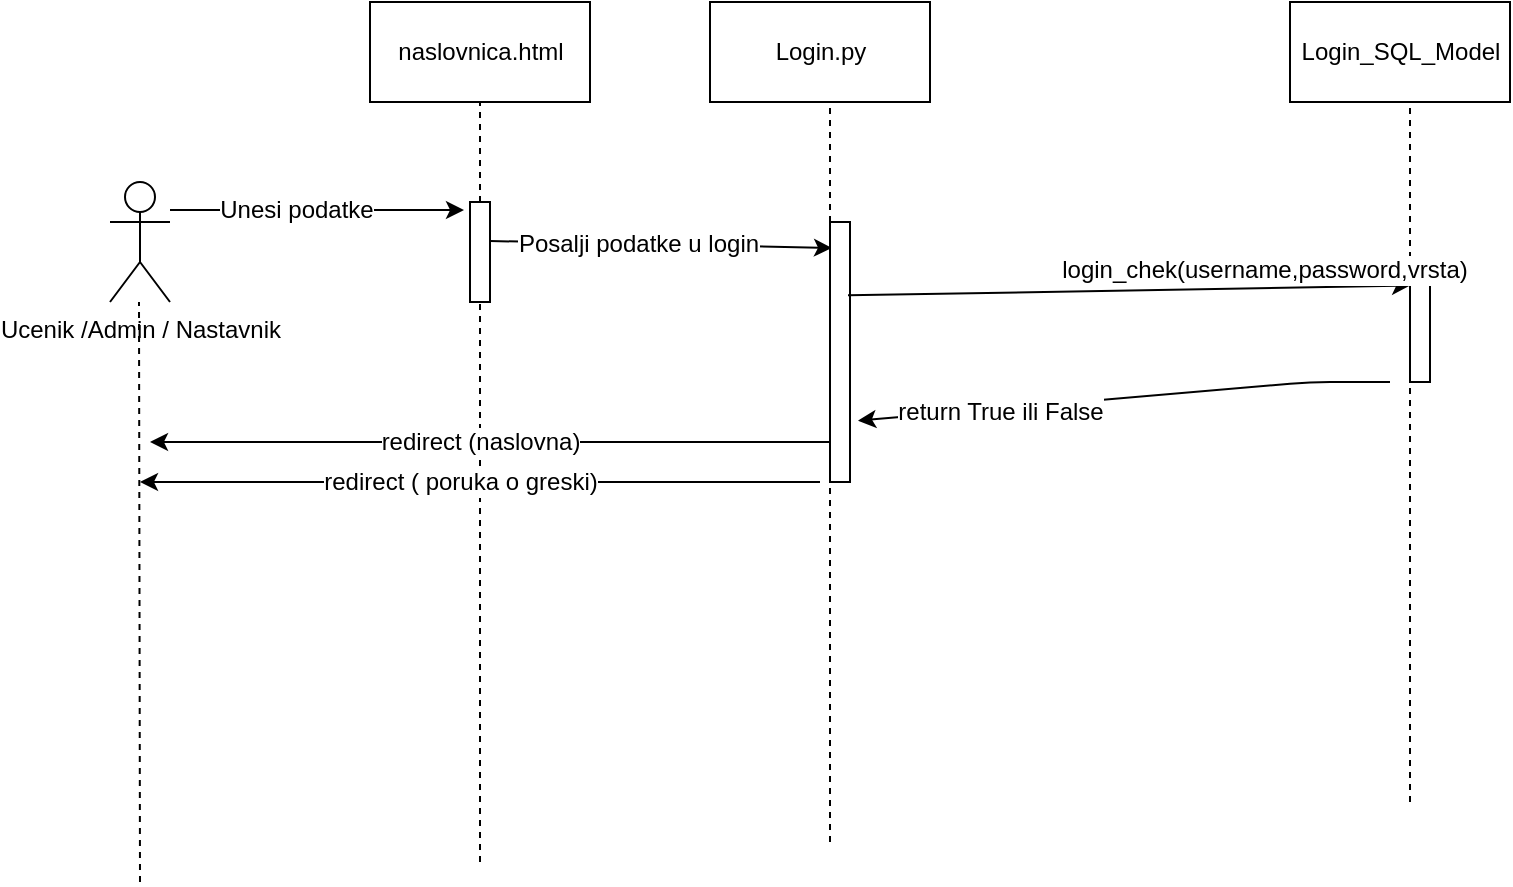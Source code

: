 <mxfile version="12.6.1" type="google" pages="3"><diagram id="JKuS2_xzEWztDlGju3mk" name="Login"><mxGraphModel dx="2489" dy="779" grid="1" gridSize="10" guides="1" tooltips="1" connect="1" arrows="1" fold="1" page="1" pageScale="1" pageWidth="827" pageHeight="1169" math="0" shadow="0"><root><mxCell id="0"/><mxCell id="1" parent="0"/><mxCell id="9LFi318mMka3IWR0NwsU-1" value="Login.py" style="html=1;" vertex="1" parent="1"><mxGeometry x="320" y="10" width="110" height="50" as="geometry"/></mxCell><mxCell id="9LFi318mMka3IWR0NwsU-3" value="Ucenik /Admin / Nastavnik" style="shape=umlActor;verticalLabelPosition=bottom;labelBackgroundColor=#ffffff;verticalAlign=top;html=1;" vertex="1" parent="1"><mxGeometry x="20" y="100" width="30" height="60" as="geometry"/></mxCell><mxCell id="9LFi318mMka3IWR0NwsU-6" value="naslovnica.html" style="html=1;" vertex="1" parent="1"><mxGeometry x="150" y="10" width="110" height="50" as="geometry"/></mxCell><mxCell id="9LFi318mMka3IWR0NwsU-9" value="" style="endArrow=none;dashed=1;html=1;entryX=0.5;entryY=1;entryDx=0;entryDy=0;" edge="1" parent="1" source="9LFi318mMka3IWR0NwsU-2" target="9LFi318mMka3IWR0NwsU-6"><mxGeometry width="50" height="50" relative="1" as="geometry"><mxPoint x="205" y="460" as="sourcePoint"/><mxPoint x="205" y="60" as="targetPoint"/></mxGeometry></mxCell><mxCell id="9LFi318mMka3IWR0NwsU-2" value="" style="html=1;points=[];perimeter=orthogonalPerimeter;" vertex="1" parent="1"><mxGeometry x="200" y="110" width="10" height="50" as="geometry"/></mxCell><mxCell id="9LFi318mMka3IWR0NwsU-10" value="" style="endArrow=none;dashed=1;html=1;entryX=0.5;entryY=1;entryDx=0;entryDy=0;" edge="1" parent="1" target="9LFi318mMka3IWR0NwsU-2"><mxGeometry width="50" height="50" relative="1" as="geometry"><mxPoint x="205" y="440" as="sourcePoint"/><mxPoint x="205" y="60" as="targetPoint"/></mxGeometry></mxCell><mxCell id="9LFi318mMka3IWR0NwsU-12" value="" style="endArrow=classic;html=1;entryX=-0.3;entryY=0.08;entryDx=0;entryDy=0;entryPerimeter=0;" edge="1" parent="1" target="9LFi318mMka3IWR0NwsU-2"><mxGeometry width="50" height="50" relative="1" as="geometry"><mxPoint x="50" y="114" as="sourcePoint"/><mxPoint x="170" y="100" as="targetPoint"/></mxGeometry></mxCell><mxCell id="9LFi318mMka3IWR0NwsU-13" value="Unesi podatke" style="text;html=1;align=center;verticalAlign=middle;resizable=0;points=[];labelBackgroundColor=#ffffff;" vertex="1" connectable="0" parent="9LFi318mMka3IWR0NwsU-12"><mxGeometry x="-0.143" relative="1" as="geometry"><mxPoint as="offset"/></mxGeometry></mxCell><mxCell id="9LFi318mMka3IWR0NwsU-18" value="" style="endArrow=none;dashed=1;html=1;" edge="1" parent="1"><mxGeometry width="50" height="50" relative="1" as="geometry"><mxPoint x="380" y="120" as="sourcePoint"/><mxPoint x="380" y="60" as="targetPoint"/></mxGeometry></mxCell><mxCell id="9LFi318mMka3IWR0NwsU-20" value="" style="endArrow=classic;html=1;entryX=0.1;entryY=0.1;entryDx=0;entryDy=0;entryPerimeter=0;" edge="1" parent="1" target="9LFi318mMka3IWR0NwsU-24"><mxGeometry width="50" height="50" relative="1" as="geometry"><mxPoint x="210" y="129.5" as="sourcePoint"/><mxPoint x="357" y="129.5" as="targetPoint"/></mxGeometry></mxCell><mxCell id="9LFi318mMka3IWR0NwsU-21" value="Posalji podatke u login" style="text;html=1;align=center;verticalAlign=middle;resizable=0;points=[];labelBackgroundColor=#ffffff;" vertex="1" connectable="0" parent="9LFi318mMka3IWR0NwsU-20"><mxGeometry x="-0.143" relative="1" as="geometry"><mxPoint as="offset"/></mxGeometry></mxCell><mxCell id="9LFi318mMka3IWR0NwsU-23" value="" style="endArrow=none;dashed=1;html=1;" edge="1" parent="1"><mxGeometry width="50" height="50" relative="1" as="geometry"><mxPoint x="380" y="430" as="sourcePoint"/><mxPoint x="380" y="170" as="targetPoint"/></mxGeometry></mxCell><mxCell id="9LFi318mMka3IWR0NwsU-24" value="" style="html=1;points=[];perimeter=orthogonalPerimeter;" vertex="1" parent="1"><mxGeometry x="380" y="120" width="10" height="130" as="geometry"/></mxCell><mxCell id="9LFi318mMka3IWR0NwsU-25" value="Login_SQL_Model" style="html=1;" vertex="1" parent="1"><mxGeometry x="610" y="10" width="110" height="50" as="geometry"/></mxCell><mxCell id="9LFi318mMka3IWR0NwsU-26" value="" style="endArrow=none;dashed=1;html=1;" edge="1" parent="1" source="9LFi318mMka3IWR0NwsU-27"><mxGeometry width="50" height="50" relative="1" as="geometry"><mxPoint x="670" y="490" as="sourcePoint"/><mxPoint x="670" y="60" as="targetPoint"/></mxGeometry></mxCell><mxCell id="9LFi318mMka3IWR0NwsU-27" value="" style="html=1;points=[];perimeter=orthogonalPerimeter;" vertex="1" parent="1"><mxGeometry x="670" y="150" width="10" height="50" as="geometry"/></mxCell><mxCell id="9LFi318mMka3IWR0NwsU-28" value="" style="endArrow=none;dashed=1;html=1;" edge="1" parent="1" target="9LFi318mMka3IWR0NwsU-27"><mxGeometry width="50" height="50" relative="1" as="geometry"><mxPoint x="670" y="410" as="sourcePoint"/><mxPoint x="670" y="60" as="targetPoint"/></mxGeometry></mxCell><mxCell id="9LFi318mMka3IWR0NwsU-29" value="" style="endArrow=classic;html=1;exitX=0.9;exitY=0.282;exitDx=0;exitDy=0;exitPerimeter=0;entryX=0;entryY=0.036;entryDx=0;entryDy=0;entryPerimeter=0;" edge="1" parent="1" source="9LFi318mMka3IWR0NwsU-24" target="9LFi318mMka3IWR0NwsU-27"><mxGeometry width="50" height="50" relative="1" as="geometry"><mxPoint x="509" y="150" as="sourcePoint"/><mxPoint x="660" y="152" as="targetPoint"/></mxGeometry></mxCell><mxCell id="9LFi318mMka3IWR0NwsU-30" value="login_chek(username,password,vrsta)" style="text;html=1;align=center;verticalAlign=middle;resizable=0;points=[];labelBackgroundColor=#ffffff;" vertex="1" connectable="0" parent="9LFi318mMka3IWR0NwsU-29"><mxGeometry x="-0.143" relative="1" as="geometry"><mxPoint x="87" y="-10.64" as="offset"/></mxGeometry></mxCell><mxCell id="9LFi318mMka3IWR0NwsU-37" value="" style="endArrow=classic;html=1;entryX=1.4;entryY=0.764;entryDx=0;entryDy=0;entryPerimeter=0;" edge="1" parent="1" target="9LFi318mMka3IWR0NwsU-24"><mxGeometry width="50" height="50" relative="1" as="geometry"><mxPoint x="660" y="200" as="sourcePoint"/><mxPoint x="580" y="200" as="targetPoint"/><Array as="points"><mxPoint x="620" y="200"/></Array></mxGeometry></mxCell><mxCell id="9LFi318mMka3IWR0NwsU-40" value="return True ili False" style="text;html=1;align=center;verticalAlign=middle;resizable=0;points=[];labelBackgroundColor=#ffffff;" vertex="1" connectable="0" parent="9LFi318mMka3IWR0NwsU-37"><mxGeometry x="0.467" y="2" relative="1" as="geometry"><mxPoint as="offset"/></mxGeometry></mxCell><mxCell id="9LFi318mMka3IWR0NwsU-41" value="" style="endArrow=classic;html=1;" edge="1" parent="1"><mxGeometry width="50" height="50" relative="1" as="geometry"><mxPoint x="380" y="230" as="sourcePoint"/><mxPoint x="40" y="230" as="targetPoint"/></mxGeometry></mxCell><mxCell id="9LFi318mMka3IWR0NwsU-44" value="redirect (naslovna)" style="text;html=1;align=center;verticalAlign=middle;resizable=0;points=[];labelBackgroundColor=#ffffff;" vertex="1" connectable="0" parent="9LFi318mMka3IWR0NwsU-41"><mxGeometry x="0.582" y="1" relative="1" as="geometry"><mxPoint x="94" y="-1" as="offset"/></mxGeometry></mxCell><mxCell id="9LFi318mMka3IWR0NwsU-42" value="" style="endArrow=none;dashed=1;html=1;entryX=0.5;entryY=1;entryDx=0;entryDy=0;" edge="1" parent="1"><mxGeometry width="50" height="50" relative="1" as="geometry"><mxPoint x="35" y="450" as="sourcePoint"/><mxPoint x="34.5" y="160" as="targetPoint"/></mxGeometry></mxCell><mxCell id="9LFi318mMka3IWR0NwsU-43" value="" style="endArrow=classic;html=1;" edge="1" parent="1"><mxGeometry width="50" height="50" relative="1" as="geometry"><mxPoint x="375" y="250" as="sourcePoint"/><mxPoint x="35" y="250" as="targetPoint"/></mxGeometry></mxCell><mxCell id="9LFi318mMka3IWR0NwsU-45" value="redirect ( poruka o greski)" style="text;html=1;align=center;verticalAlign=middle;resizable=0;points=[];labelBackgroundColor=#ffffff;" vertex="1" connectable="0" parent="9LFi318mMka3IWR0NwsU-43"><mxGeometry x="0.059" relative="1" as="geometry"><mxPoint as="offset"/></mxGeometry></mxCell></root></mxGraphModel></diagram><diagram id="kcxxqcalurDLt74FM6PQ" name="Ucenik"><mxGraphModel dx="2489" dy="779" grid="1" gridSize="10" guides="1" tooltips="1" connect="1" arrows="1" fold="1" page="1" pageScale="1" pageWidth="827" pageHeight="1169" math="0" shadow="0"><root><mxCell id="b78pRCIB9Jmh923eYo6Y-0"/><mxCell id="b78pRCIB9Jmh923eYo6Y-1" parent="b78pRCIB9Jmh923eYo6Y-0"/><mxCell id="V1wtt12j4Qp6iO7PtiJ6-0" value="UcenikControl" style="html=1;" vertex="1" parent="b78pRCIB9Jmh923eYo6Y-1"><mxGeometry x="320" y="10" width="110" height="50" as="geometry"/></mxCell><mxCell id="V1wtt12j4Qp6iO7PtiJ6-1" value="Ucenik" style="shape=umlActor;verticalLabelPosition=bottom;labelBackgroundColor=#ffffff;verticalAlign=top;html=1;" vertex="1" parent="b78pRCIB9Jmh923eYo6Y-1"><mxGeometry x="-40" y="10" width="30" height="60" as="geometry"/></mxCell><mxCell id="V1wtt12j4Qp6iO7PtiJ6-2" value="UcenikView&lt;br&gt;(ui)" style="html=1;" vertex="1" parent="b78pRCIB9Jmh923eYo6Y-1"><mxGeometry x="150" y="10" width="110" height="50" as="geometry"/></mxCell><mxCell id="V1wtt12j4Qp6iO7PtiJ6-5" value="" style="endArrow=none;dashed=1;html=1;entryX=0.5;entryY=1;entryDx=0;entryDy=0;" edge="1" parent="b78pRCIB9Jmh923eYo6Y-1" target="V1wtt12j4Qp6iO7PtiJ6-2" source="V1wtt12j4Qp6iO7PtiJ6-55"><mxGeometry width="50" height="50" relative="1" as="geometry"><mxPoint x="205" y="440" as="sourcePoint"/><mxPoint x="205" y="160" as="targetPoint"/></mxGeometry></mxCell><mxCell id="V1wtt12j4Qp6iO7PtiJ6-13" value="UcenikModel&lt;br&gt;dbu" style="html=1;" vertex="1" parent="b78pRCIB9Jmh923eYo6Y-1"><mxGeometry x="610" y="10" width="110" height="50" as="geometry"/></mxCell><mxCell id="V1wtt12j4Qp6iO7PtiJ6-23" value="" style="endArrow=none;dashed=1;html=1;entryX=0.5;entryY=1;entryDx=0;entryDy=0;" edge="1" parent="b78pRCIB9Jmh923eYo6Y-1"><mxGeometry width="50" height="50" relative="1" as="geometry"><mxPoint x="-25" y="450" as="sourcePoint"/><mxPoint x="-25.5" y="70" as="targetPoint"/></mxGeometry></mxCell><mxCell id="V1wtt12j4Qp6iO7PtiJ6-32" value="" style="endArrow=none;dashed=1;html=1;entryX=0.5;entryY=1;entryDx=0;entryDy=0;" edge="1" parent="b78pRCIB9Jmh923eYo6Y-1"><mxGeometry width="50" height="50" relative="1" as="geometry"><mxPoint x="374.5" y="440" as="sourcePoint"/><mxPoint x="374.5" y="60" as="targetPoint"/></mxGeometry></mxCell><mxCell id="V1wtt12j4Qp6iO7PtiJ6-33" value="" style="endArrow=none;dashed=1;html=1;entryX=0.5;entryY=1;entryDx=0;entryDy=0;" edge="1" parent="b78pRCIB9Jmh923eYo6Y-1"><mxGeometry width="50" height="50" relative="1" as="geometry"><mxPoint x="665" y="450" as="sourcePoint"/><mxPoint x="664.5" y="60" as="targetPoint"/></mxGeometry></mxCell><mxCell id="V1wtt12j4Qp6iO7PtiJ6-39" value="ucenik_izbornik_ocjene(username)" style="html=1;verticalAlign=bottom;endArrow=block;" edge="1" parent="b78pRCIB9Jmh923eYo6Y-1" target="V1wtt12j4Qp6iO7PtiJ6-40"><mxGeometry width="80" relative="1" as="geometry"><mxPoint x="-30" y="120" as="sourcePoint"/><mxPoint x="100" y="120" as="targetPoint"/></mxGeometry></mxCell><mxCell id="V1wtt12j4Qp6iO7PtiJ6-40" value="" style="html=1;points=[];perimeter=orthogonalPerimeter;" vertex="1" parent="b78pRCIB9Jmh923eYo6Y-1"><mxGeometry x="370" y="120" width="10" height="330" as="geometry"/></mxCell><mxCell id="V1wtt12j4Qp6iO7PtiJ6-43" value="neispravanidentitet()" style="edgeStyle=orthogonalEdgeStyle;html=1;align=left;spacingLeft=2;endArrow=block;rounded=0;entryX=1;entryY=0;" edge="1" parent="b78pRCIB9Jmh923eYo6Y-1"><mxGeometry relative="1" as="geometry"><mxPoint x="370" y="120" as="sourcePoint"/><Array as="points"><mxPoint x="465" y="120"/><mxPoint x="465" y="140"/></Array><mxPoint x="375" y="140" as="targetPoint"/></mxGeometry></mxCell><mxCell id="V1wtt12j4Qp6iO7PtiJ6-44" value="" style="endArrow=none;dashed=1;html=1;" edge="1" parent="b78pRCIB9Jmh923eYo6Y-1"><mxGeometry width="50" height="50" relative="1" as="geometry"><mxPoint x="-20" y="150" as="sourcePoint"/><mxPoint x="670" y="150" as="targetPoint"/><Array as="points"><mxPoint x="400" y="150"/></Array></mxGeometry></mxCell><mxCell id="V1wtt12j4Qp6iO7PtiJ6-45" value="Ispravan identitet" style="text;html=1;strokeColor=none;fillColor=none;align=center;verticalAlign=middle;whiteSpace=wrap;rounded=0;" vertex="1" parent="b78pRCIB9Jmh923eYo6Y-1"><mxGeometry x="200" y="200" width="80" height="50" as="geometry"/></mxCell><mxCell id="V1wtt12j4Qp6iO7PtiJ6-47" value="poruka o grešci()" style="html=1;verticalAlign=bottom;endArrow=block;exitX=-0.3;exitY=0.212;exitDx=0;exitDy=0;exitPerimeter=0;" edge="1" parent="b78pRCIB9Jmh923eYo6Y-1" source="V1wtt12j4Qp6iO7PtiJ6-40"><mxGeometry width="80" relative="1" as="geometry"><mxPoint x="340" y="192" as="sourcePoint"/><mxPoint x="-20" y="192" as="targetPoint"/></mxGeometry></mxCell><mxCell id="V1wtt12j4Qp6iO7PtiJ6-48" value="" style="endArrow=none;dashed=1;html=1;" edge="1" parent="b78pRCIB9Jmh923eYo6Y-1"><mxGeometry width="50" height="50" relative="1" as="geometry"><mxPoint x="-30" y="210" as="sourcePoint"/><mxPoint x="660" y="210" as="targetPoint"/></mxGeometry></mxCell><mxCell id="V1wtt12j4Qp6iO7PtiJ6-49" value="" style="html=1;points=[];perimeter=orthogonalPerimeter;" vertex="1" parent="b78pRCIB9Jmh923eYo6Y-1"><mxGeometry x="660" y="220" width="10" height="80" as="geometry"/></mxCell><mxCell id="V1wtt12j4Qp6iO7PtiJ6-51" value="ispis_ocjene_ucenik()" style="html=1;verticalAlign=bottom;endArrow=block;entryX=0;entryY=0.125;entryDx=0;entryDy=0;entryPerimeter=0;" edge="1" parent="b78pRCIB9Jmh923eYo6Y-1" target="V1wtt12j4Qp6iO7PtiJ6-49"><mxGeometry width="80" relative="1" as="geometry"><mxPoint x="380" y="230" as="sourcePoint"/><mxPoint x="460" y="230" as="targetPoint"/></mxGeometry></mxCell><mxCell id="V1wtt12j4Qp6iO7PtiJ6-52" value="podaci,ocjene,prosjek" style="html=1;verticalAlign=bottom;endArrow=open;dashed=1;endSize=8;entryX=1.2;entryY=0.538;entryDx=0;entryDy=0;entryPerimeter=0;" edge="1" parent="b78pRCIB9Jmh923eYo6Y-1" target="V1wtt12j4Qp6iO7PtiJ6-40"><mxGeometry relative="1" as="geometry"><mxPoint x="660" y="300" as="sourcePoint"/><mxPoint x="400" y="303" as="targetPoint"/></mxGeometry></mxCell><mxCell id="V1wtt12j4Qp6iO7PtiJ6-53" value="Neispravan identitet" style="text;html=1;strokeColor=none;fillColor=none;align=center;verticalAlign=middle;whiteSpace=wrap;rounded=0;" vertex="1" parent="b78pRCIB9Jmh923eYo6Y-1"><mxGeometry x="220" y="140" width="80" height="50" as="geometry"/></mxCell><mxCell id="V1wtt12j4Qp6iO7PtiJ6-55" value="" style="html=1;points=[];perimeter=orthogonalPerimeter;" vertex="1" parent="b78pRCIB9Jmh923eYo6Y-1"><mxGeometry x="200" y="330" width="10" height="120" as="geometry"/></mxCell><mxCell id="V1wtt12j4Qp6iO7PtiJ6-56" value="" style="endArrow=none;dashed=1;html=1;entryX=0.5;entryY=1;entryDx=0;entryDy=0;" edge="1" parent="b78pRCIB9Jmh923eYo6Y-1" target="V1wtt12j4Qp6iO7PtiJ6-55"><mxGeometry width="50" height="50" relative="1" as="geometry"><mxPoint x="205" y="440" as="sourcePoint"/><mxPoint x="205" y="60" as="targetPoint"/></mxGeometry></mxCell><mxCell id="V1wtt12j4Qp6iO7PtiJ6-57" value="o_osobni_ocjene(podaci,ocjene,prosjek)" style="html=1;verticalAlign=bottom;endArrow=block;entryX=1.1;entryY=0;entryDx=0;entryDy=0;entryPerimeter=0;" edge="1" parent="b78pRCIB9Jmh923eYo6Y-1" target="V1wtt12j4Qp6iO7PtiJ6-55"><mxGeometry width="80" relative="1" as="geometry"><mxPoint x="370" y="330" as="sourcePoint"/><mxPoint x="270" y="330" as="targetPoint"/></mxGeometry></mxCell><mxCell id="WowI1DjwMMQa2D9hglgh-0" value="odjava" style="html=1;verticalAlign=bottom;endArrow=block;" edge="1" parent="b78pRCIB9Jmh923eYo6Y-1" target="V1wtt12j4Qp6iO7PtiJ6-40"><mxGeometry width="80" relative="1" as="geometry"><mxPoint x="-30" y="450" as="sourcePoint"/><mxPoint x="60" y="450" as="targetPoint"/></mxGeometry></mxCell></root></mxGraphModel></diagram><diagram id="CfpbAqL_-W7KErfPWgWY" name="Nastavnik"><mxGraphModel dx="2249" dy="779" grid="1" gridSize="10" guides="1" tooltips="1" connect="1" arrows="1" fold="1" page="1" pageScale="1" pageWidth="827" pageHeight="1169" math="0" shadow="0"><root><mxCell id="fUwaTZ1W634vRQBB6co--0"/><mxCell id="fUwaTZ1W634vRQBB6co--1" parent="fUwaTZ1W634vRQBB6co--0"/><mxCell id="iN6o8rrrshPu2tCreftl-0" value="NastavnikControl" style="html=1;" vertex="1" parent="fUwaTZ1W634vRQBB6co--1"><mxGeometry x="320" y="10" width="110" height="50" as="geometry"/></mxCell><mxCell id="iN6o8rrrshPu2tCreftl-1" value="Nastavnik" style="shape=umlActor;verticalLabelPosition=bottom;labelBackgroundColor=#ffffff;verticalAlign=top;html=1;" vertex="1" parent="fUwaTZ1W634vRQBB6co--1"><mxGeometry x="-40" y="10" width="30" height="60" as="geometry"/></mxCell><mxCell id="iN6o8rrrshPu2tCreftl-2" value="NastavnikView: ni" style="html=1;" vertex="1" parent="fUwaTZ1W634vRQBB6co--1"><mxGeometry x="150" y="10" width="110" height="50" as="geometry"/></mxCell><mxCell id="iN6o8rrrshPu2tCreftl-3" value="" style="endArrow=none;dashed=1;html=1;entryX=0.5;entryY=1;entryDx=0;entryDy=0;" edge="1" parent="fUwaTZ1W634vRQBB6co--1" target="iN6o8rrrshPu2tCreftl-2"><mxGeometry width="50" height="50" relative="1" as="geometry"><mxPoint x="205" y="1993" as="sourcePoint"/><mxPoint x="205" y="160" as="targetPoint"/></mxGeometry></mxCell><mxCell id="iN6o8rrrshPu2tCreftl-4" value="NastavnikModel:&amp;nbsp;&lt;br&gt;nastavnik" style="html=1;" vertex="1" parent="fUwaTZ1W634vRQBB6co--1"><mxGeometry x="610" y="10" width="110" height="50" as="geometry"/></mxCell><mxCell id="iN6o8rrrshPu2tCreftl-6" value="" style="endArrow=none;dashed=1;html=1;entryX=0.5;entryY=1;entryDx=0;entryDy=0;" edge="1" parent="fUwaTZ1W634vRQBB6co--1"><mxGeometry width="50" height="50" relative="1" as="geometry"><mxPoint x="375" y="1954" as="sourcePoint"/><mxPoint x="374.5" y="60" as="targetPoint"/></mxGeometry></mxCell><mxCell id="iN6o8rrrshPu2tCreftl-7" value="" style="endArrow=none;dashed=1;html=1;entryX=0.5;entryY=1;entryDx=0;entryDy=0;" edge="1" parent="fUwaTZ1W634vRQBB6co--1" source="ujPgvwU6oExNXX0QuHBZ-5"><mxGeometry width="50" height="50" relative="1" as="geometry"><mxPoint x="665" y="846" as="sourcePoint"/><mxPoint x="664.5" y="60" as="targetPoint"/></mxGeometry></mxCell><mxCell id="iN6o8rrrshPu2tCreftl-8" value="nastavnik_naslovna(username)" style="html=1;verticalAlign=bottom;endArrow=block;" edge="1" parent="fUwaTZ1W634vRQBB6co--1" target="iN6o8rrrshPu2tCreftl-9"><mxGeometry width="80" relative="1" as="geometry"><mxPoint x="-30" y="120" as="sourcePoint"/><mxPoint x="100" y="120" as="targetPoint"/></mxGeometry></mxCell><mxCell id="iN6o8rrrshPu2tCreftl-9" value="" style="html=1;points=[];perimeter=orthogonalPerimeter;" vertex="1" parent="fUwaTZ1W634vRQBB6co--1"><mxGeometry x="370" y="120" width="10" height="1790" as="geometry"/></mxCell><mxCell id="iN6o8rrrshPu2tCreftl-10" value="neispravanidentitet()" style="edgeStyle=orthogonalEdgeStyle;html=1;align=left;spacingLeft=2;endArrow=block;rounded=0;entryX=1;entryY=0;" edge="1" parent="fUwaTZ1W634vRQBB6co--1"><mxGeometry relative="1" as="geometry"><mxPoint x="370" y="120" as="sourcePoint"/><Array as="points"><mxPoint x="465" y="120"/><mxPoint x="465" y="140"/></Array><mxPoint x="375" y="140" as="targetPoint"/></mxGeometry></mxCell><mxCell id="iN6o8rrrshPu2tCreftl-11" value="" style="endArrow=none;dashed=1;html=1;" edge="1" parent="fUwaTZ1W634vRQBB6co--1"><mxGeometry width="50" height="50" relative="1" as="geometry"><mxPoint x="-20" y="150" as="sourcePoint"/><mxPoint x="670" y="150" as="targetPoint"/><Array as="points"><mxPoint x="400" y="150"/></Array></mxGeometry></mxCell><mxCell id="iN6o8rrrshPu2tCreftl-12" value="Ispravan identitet" style="text;html=1;strokeColor=none;fillColor=none;align=center;verticalAlign=middle;whiteSpace=wrap;rounded=0;" vertex="1" parent="fUwaTZ1W634vRQBB6co--1"><mxGeometry x="200" y="200" width="80" height="50" as="geometry"/></mxCell><mxCell id="iN6o8rrrshPu2tCreftl-13" value="poruka o grešci()" style="html=1;verticalAlign=bottom;endArrow=block;" edge="1" parent="fUwaTZ1W634vRQBB6co--1"><mxGeometry width="80" relative="1" as="geometry"><mxPoint x="375" y="192" as="sourcePoint"/><mxPoint x="-20" y="192" as="targetPoint"/></mxGeometry></mxCell><mxCell id="iN6o8rrrshPu2tCreftl-14" value="" style="endArrow=none;dashed=1;html=1;" edge="1" parent="fUwaTZ1W634vRQBB6co--1"><mxGeometry width="50" height="50" relative="1" as="geometry"><mxPoint x="-30" y="210" as="sourcePoint"/><mxPoint x="660" y="210" as="targetPoint"/></mxGeometry></mxCell><mxCell id="iN6o8rrrshPu2tCreftl-16" value="ispis_ocjene_ucenik()" style="html=1;verticalAlign=bottom;endArrow=block;entryX=0;entryY=0.125;entryDx=0;entryDy=0;entryPerimeter=0;" edge="1" parent="fUwaTZ1W634vRQBB6co--1"><mxGeometry width="80" relative="1" as="geometry"><mxPoint x="380" y="230" as="sourcePoint"/><mxPoint x="660" y="230" as="targetPoint"/></mxGeometry></mxCell><mxCell id="iN6o8rrrshPu2tCreftl-17" value="razredi" style="html=1;verticalAlign=bottom;endArrow=open;dashed=1;endSize=8;" edge="1" parent="fUwaTZ1W634vRQBB6co--1"><mxGeometry relative="1" as="geometry"><mxPoint x="660" y="300" as="sourcePoint"/><mxPoint x="410" y="303" as="targetPoint"/></mxGeometry></mxCell><mxCell id="iN6o8rrrshPu2tCreftl-18" value="Neispravan identitet" style="text;html=1;strokeColor=none;fillColor=none;align=center;verticalAlign=middle;whiteSpace=wrap;rounded=0;" vertex="1" parent="fUwaTZ1W634vRQBB6co--1"><mxGeometry x="220" y="140" width="80" height="50" as="geometry"/></mxCell><mxCell id="iN6o8rrrshPu2tCreftl-19" value="" style="html=1;points=[];perimeter=orthogonalPerimeter;" vertex="1" parent="fUwaTZ1W634vRQBB6co--1"><mxGeometry x="200" y="330" width="10" height="80" as="geometry"/></mxCell><mxCell id="iN6o8rrrshPu2tCreftl-20" value="" style="endArrow=none;dashed=1;html=1;entryX=0.5;entryY=1;entryDx=0;entryDy=0;exitX=0.9;exitY=1.005;exitDx=0;exitDy=0;exitPerimeter=0;" edge="1" parent="fUwaTZ1W634vRQBB6co--1" target="iN6o8rrrshPu2tCreftl-19" source="iN6o8rrrshPu2tCreftl-19"><mxGeometry width="50" height="50" relative="1" as="geometry"><mxPoint x="205" y="440" as="sourcePoint"/><mxPoint x="205" y="60" as="targetPoint"/></mxGeometry></mxCell><mxCell id="iN6o8rrrshPu2tCreftl-21" value="nastavnik_naslovna(podaci,razredi,)" style="html=1;verticalAlign=bottom;endArrow=block;entryX=1.2;entryY=0;entryDx=0;entryDy=0;entryPerimeter=0;" edge="1" parent="fUwaTZ1W634vRQBB6co--1" target="iN6o8rrrshPu2tCreftl-19"><mxGeometry width="80" relative="1" as="geometry"><mxPoint x="370" y="330" as="sourcePoint"/><mxPoint x="220" y="330" as="targetPoint"/></mxGeometry></mxCell><mxCell id="ujPgvwU6oExNXX0QuHBZ-0" value="odabir_razreda()" style="html=1;verticalAlign=bottom;endArrow=block;" edge="1" parent="fUwaTZ1W634vRQBB6co--1"><mxGeometry width="80" relative="1" as="geometry"><mxPoint x="-20" y="369.5" as="sourcePoint"/><mxPoint x="360" y="370" as="targetPoint"/></mxGeometry></mxCell><mxCell id="ujPgvwU6oExNXX0QuHBZ-2" value="popis_predmeta(mbr)" style="edgeStyle=orthogonalEdgeStyle;html=1;align=left;spacingLeft=2;endArrow=block;rounded=0;entryX=-0.3;entryY=0.375;entryDx=0;entryDy=0;entryPerimeter=0;exitX=1.1;exitY=0.394;exitDx=0;exitDy=0;exitPerimeter=0;" edge="1" parent="fUwaTZ1W634vRQBB6co--1" source="iN6o8rrrshPu2tCreftl-9"><mxGeometry x="-0.032" relative="1" as="geometry"><mxPoint x="388" y="390" as="sourcePoint"/><Array as="points"><mxPoint x="381" y="390"/><mxPoint x="413" y="390"/><mxPoint x="413" y="425"/></Array><mxPoint x="380" y="425" as="targetPoint"/><mxPoint as="offset"/></mxGeometry></mxCell><mxCell id="ujPgvwU6oExNXX0QuHBZ-3" value="" style="endArrow=none;dashed=1;html=1;" edge="1" parent="fUwaTZ1W634vRQBB6co--1"><mxGeometry width="50" height="50" relative="1" as="geometry"><mxPoint x="-30" y="380" as="sourcePoint"/><mxPoint x="660" y="380" as="targetPoint"/><Array as="points"><mxPoint x="390" y="380"/></Array></mxGeometry></mxCell><mxCell id="ujPgvwU6oExNXX0QuHBZ-4" value="Odabran visi ili nizi razred dijagram je skoro isti&amp;nbsp;&lt;br&gt;razred" style="text;html=1;strokeColor=none;fillColor=none;align=center;verticalAlign=middle;whiteSpace=wrap;rounded=0;" vertex="1" parent="fUwaTZ1W634vRQBB6co--1"><mxGeometry x="-110" y="420" width="80" height="10" as="geometry"/></mxCell><mxCell id="ujPgvwU6oExNXX0QuHBZ-5" value="" style="html=1;points=[];perimeter=orthogonalPerimeter;" vertex="1" parent="fUwaTZ1W634vRQBB6co--1"><mxGeometry x="660" y="230" width="10" height="70" as="geometry"/></mxCell><mxCell id="ujPgvwU6oExNXX0QuHBZ-6" value="" style="endArrow=none;dashed=1;html=1;entryX=0.5;entryY=1;entryDx=0;entryDy=0;" edge="1" parent="fUwaTZ1W634vRQBB6co--1" source="ujPgvwU6oExNXX0QuHBZ-12" target="ujPgvwU6oExNXX0QuHBZ-5"><mxGeometry width="50" height="50" relative="1" as="geometry"><mxPoint x="665" y="846" as="sourcePoint"/><mxPoint x="664.5" y="60" as="targetPoint"/></mxGeometry></mxCell><mxCell id="ujPgvwU6oExNXX0QuHBZ-7" value="select_predmeti_visi(mbr,mb)" style="html=1;verticalAlign=bottom;endArrow=block;" edge="1" parent="fUwaTZ1W634vRQBB6co--1"><mxGeometry x="0.037" y="40" width="80" relative="1" as="geometry"><mxPoint x="390" y="440" as="sourcePoint"/><mxPoint x="660" y="440" as="targetPoint"/><mxPoint as="offset"/></mxGeometry></mxCell><mxCell id="ujPgvwU6oExNXX0QuHBZ-9" value="predmeti" style="html=1;verticalAlign=bottom;endArrow=open;dashed=1;endSize=8;" edge="1" parent="fUwaTZ1W634vRQBB6co--1"><mxGeometry relative="1" as="geometry"><mxPoint x="660" y="490" as="sourcePoint"/><mxPoint x="390" y="491" as="targetPoint"/></mxGeometry></mxCell><mxCell id="ujPgvwU6oExNXX0QuHBZ-10" value="dohvati_razred(mbr)" style="html=1;verticalAlign=bottom;endArrow=block;" edge="1" parent="fUwaTZ1W634vRQBB6co--1" target="ujPgvwU6oExNXX0QuHBZ-14"><mxGeometry width="80" relative="1" as="geometry"><mxPoint x="380" y="530" as="sourcePoint"/><mxPoint x="650" y="530" as="targetPoint"/></mxGeometry></mxCell><mxCell id="ujPgvwU6oExNXX0QuHBZ-11" value="predmeti" style="html=1;verticalAlign=bottom;endArrow=open;dashed=1;endSize=8;entryX=1.2;entryY=0.538;entryDx=0;entryDy=0;entryPerimeter=0;" edge="1" parent="fUwaTZ1W634vRQBB6co--1"><mxGeometry relative="1" as="geometry"><mxPoint x="660" y="580" as="sourcePoint"/><mxPoint x="382" y="581.22" as="targetPoint"/></mxGeometry></mxCell><mxCell id="ujPgvwU6oExNXX0QuHBZ-12" value="" style="html=1;points=[];perimeter=orthogonalPerimeter;" vertex="1" parent="fUwaTZ1W634vRQBB6co--1"><mxGeometry x="660" y="440" width="10" height="50" as="geometry"/></mxCell><mxCell id="ujPgvwU6oExNXX0QuHBZ-13" value="" style="endArrow=none;dashed=1;html=1;entryX=0.5;entryY=1;entryDx=0;entryDy=0;" edge="1" parent="fUwaTZ1W634vRQBB6co--1" source="ujPgvwU6oExNXX0QuHBZ-14" target="ujPgvwU6oExNXX0QuHBZ-12"><mxGeometry width="50" height="50" relative="1" as="geometry"><mxPoint x="665" y="846" as="sourcePoint"/><mxPoint x="665" y="300" as="targetPoint"/></mxGeometry></mxCell><mxCell id="ujPgvwU6oExNXX0QuHBZ-14" value="" style="html=1;points=[];perimeter=orthogonalPerimeter;" vertex="1" parent="fUwaTZ1W634vRQBB6co--1"><mxGeometry x="660" y="530" width="10" height="50" as="geometry"/></mxCell><mxCell id="ujPgvwU6oExNXX0QuHBZ-15" value="" style="endArrow=none;dashed=1;html=1;entryX=0.5;entryY=1;entryDx=0;entryDy=0;" edge="1" parent="fUwaTZ1W634vRQBB6co--1" source="jjDpJ5BKUzI7r2fL_3km-8" target="ujPgvwU6oExNXX0QuHBZ-14"><mxGeometry width="50" height="50" relative="1" as="geometry"><mxPoint x="665" y="960" as="sourcePoint"/><mxPoint x="665" y="490" as="targetPoint"/></mxGeometry></mxCell><mxCell id="ujPgvwU6oExNXX0QuHBZ-16" value="odabir_predmeta(ime,prezime,username&lt;br&gt;mbr,razredopis,predmeti)" style="html=1;verticalAlign=bottom;endArrow=block;entryX=1;entryY=0.025;entryDx=0;entryDy=0;entryPerimeter=0;" edge="1" parent="fUwaTZ1W634vRQBB6co--1" target="C9_uFMGPgTSUA0F1D7L_-4"><mxGeometry width="80" relative="1" as="geometry"><mxPoint x="370" y="620" as="sourcePoint"/><mxPoint x="230" y="622" as="targetPoint"/></mxGeometry></mxCell><mxCell id="jjDpJ5BKUzI7r2fL_3km-1" value="" style="endArrow=none;dashed=1;html=1;entryX=0.5;entryY=1;entryDx=0;entryDy=0;" edge="1" parent="fUwaTZ1W634vRQBB6co--1"><mxGeometry width="50" height="50" relative="1" as="geometry"><mxPoint x="-39.901" y="810" as="sourcePoint"/><mxPoint x="-25.5" y="80" as="targetPoint"/></mxGeometry></mxCell><mxCell id="jjDpJ5BKUzI7r2fL_3km-7" value="popis_ucenika(maticni_razred,maticni_predmet)" style="edgeStyle=orthogonalEdgeStyle;html=1;align=left;spacingLeft=2;endArrow=block;rounded=0;entryX=1.1;entryY=0.787;entryDx=0;entryDy=0;entryPerimeter=0;" edge="1" parent="fUwaTZ1W634vRQBB6co--1"><mxGeometry relative="1" as="geometry"><mxPoint x="380" y="670" as="sourcePoint"/><Array as="points"><mxPoint x="405" y="670"/><mxPoint x="405" y="693"/></Array><mxPoint x="381" y="693" as="targetPoint"/></mxGeometry></mxCell><mxCell id="jjDpJ5BKUzI7r2fL_3km-8" value="" style="html=1;points=[];perimeter=orthogonalPerimeter;" vertex="1" parent="fUwaTZ1W634vRQBB6co--1"><mxGeometry x="660" y="720" width="10" height="50" as="geometry"/></mxCell><mxCell id="jjDpJ5BKUzI7r2fL_3km-9" value="" style="endArrow=none;dashed=1;html=1;entryX=0.5;entryY=1;entryDx=0;entryDy=0;" edge="1" parent="fUwaTZ1W634vRQBB6co--1" source="C9_uFMGPgTSUA0F1D7L_-39" target="jjDpJ5BKUzI7r2fL_3km-8"><mxGeometry width="50" height="50" relative="1" as="geometry"><mxPoint x="665" y="1510" as="sourcePoint"/><mxPoint x="665" y="580" as="targetPoint"/></mxGeometry></mxCell><mxCell id="jjDpJ5BKUzI7r2fL_3km-10" value="select_ucenik(maticni_razred)" style="html=1;verticalAlign=bottom;endArrow=block;" edge="1" parent="fUwaTZ1W634vRQBB6co--1"><mxGeometry width="80" relative="1" as="geometry"><mxPoint x="380" y="720" as="sourcePoint"/><mxPoint x="660" y="720" as="targetPoint"/></mxGeometry></mxCell><mxCell id="jjDpJ5BKUzI7r2fL_3km-11" value="ucenici" style="html=1;verticalAlign=bottom;endArrow=open;dashed=1;endSize=8;entryX=1.2;entryY=0.901;entryDx=0;entryDy=0;entryPerimeter=0;" edge="1" parent="fUwaTZ1W634vRQBB6co--1"><mxGeometry relative="1" as="geometry"><mxPoint x="660" y="770" as="sourcePoint"/><mxPoint x="382" y="771.69" as="targetPoint"/></mxGeometry></mxCell><mxCell id="jjDpJ5BKUzI7r2fL_3km-12" value="odabir_predmeta" style="html=1;verticalAlign=bottom;endArrow=block;entryX=0;entryY=0.362;entryDx=0;entryDy=0;entryPerimeter=0;" edge="1" parent="fUwaTZ1W634vRQBB6co--1"><mxGeometry width="80" relative="1" as="geometry"><mxPoint x="-20" y="650" as="sourcePoint"/><mxPoint x="370" y="650.28" as="targetPoint"/></mxGeometry></mxCell><mxCell id="jjDpJ5BKUzI7r2fL_3km-14" value="" style="html=1;points=[];perimeter=orthogonalPerimeter;" vertex="1" parent="fUwaTZ1W634vRQBB6co--1"><mxGeometry x="660" y="800" width="10" height="50" as="geometry"/></mxCell><mxCell id="jjDpJ5BKUzI7r2fL_3km-15" value="select_ucenik(maticni_razred)" style="html=1;verticalAlign=bottom;endArrow=block;" edge="1" parent="fUwaTZ1W634vRQBB6co--1"><mxGeometry width="80" relative="1" as="geometry"><mxPoint x="380" y="800" as="sourcePoint"/><mxPoint x="660" y="800" as="targetPoint"/></mxGeometry></mxCell><mxCell id="jjDpJ5BKUzI7r2fL_3km-16" value="razred_predmet_opis" style="html=1;verticalAlign=bottom;endArrow=open;dashed=1;endSize=8;entryX=1.2;entryY=0.901;entryDx=0;entryDy=0;entryPerimeter=0;" edge="1" parent="fUwaTZ1W634vRQBB6co--1"><mxGeometry relative="1" as="geometry"><mxPoint x="660" y="850" as="sourcePoint"/><mxPoint x="382" y="851.69" as="targetPoint"/></mxGeometry></mxCell><mxCell id="jjDpJ5BKUzI7r2fL_3km-17" value="dohvati_predmet(maticni_razred)" style="html=1;verticalAlign=bottom;endArrow=block;" edge="1" parent="fUwaTZ1W634vRQBB6co--1"><mxGeometry width="80" relative="1" as="geometry"><mxPoint x="380" y="824.5" as="sourcePoint"/><mxPoint x="660" y="824.5" as="targetPoint"/></mxGeometry></mxCell><mxCell id="jjDpJ5BKUzI7r2fL_3km-18" value="odabir_ucenika(podacii)" style="html=1;verticalAlign=bottom;endArrow=block;" edge="1" parent="fUwaTZ1W634vRQBB6co--1"><mxGeometry width="80" relative="1" as="geometry"><mxPoint x="340" y="900" as="sourcePoint"/><mxPoint x="210" y="900" as="targetPoint"/></mxGeometry></mxCell><mxCell id="C9_uFMGPgTSUA0F1D7L_-0" value="odabir_ucenika()-prikaz_ocjena" style="html=1;verticalAlign=bottom;endArrow=block;" edge="1" parent="fUwaTZ1W634vRQBB6co--1"><mxGeometry width="80" relative="1" as="geometry"><mxPoint x="-30" y="924.5" as="sourcePoint"/><mxPoint x="350" y="925" as="targetPoint"/></mxGeometry></mxCell><mxCell id="C9_uFMGPgTSUA0F1D7L_-1" value="popis_ocjena(maticni_razred,maticni_predmet,maticni_ucenik)" style="edgeStyle=orthogonalEdgeStyle;html=1;align=left;spacingLeft=2;endArrow=block;rounded=0;entryX=1.1;entryY=0.787;entryDx=0;entryDy=0;entryPerimeter=0;" edge="1" parent="fUwaTZ1W634vRQBB6co--1"><mxGeometry x="-0.306" y="-11" relative="1" as="geometry"><mxPoint x="380" y="960" as="sourcePoint"/><Array as="points"><mxPoint x="405" y="960"/><mxPoint x="405" y="983"/></Array><mxPoint x="381" y="983" as="targetPoint"/><mxPoint x="16" y="10" as="offset"/></mxGeometry></mxCell><mxCell id="C9_uFMGPgTSUA0F1D7L_-2" value="podaci sa forme" style="html=1;verticalAlign=bottom;endArrow=open;dashed=1;endSize=8;" edge="1" parent="fUwaTZ1W634vRQBB6co--1"><mxGeometry relative="1" as="geometry"><mxPoint x="210" y="410" as="sourcePoint"/><mxPoint x="360" y="410" as="targetPoint"/></mxGeometry></mxCell><mxCell id="C9_uFMGPgTSUA0F1D7L_-4" value="" style="html=1;points=[];perimeter=orthogonalPerimeter;" vertex="1" parent="fUwaTZ1W634vRQBB6co--1"><mxGeometry x="200" y="620" width="10" height="60" as="geometry"/></mxCell><mxCell id="C9_uFMGPgTSUA0F1D7L_-6" value="podaci sa forme" style="html=1;verticalAlign=bottom;endArrow=open;dashed=1;endSize=8;" edge="1" parent="fUwaTZ1W634vRQBB6co--1" source="C9_uFMGPgTSUA0F1D7L_-4"><mxGeometry relative="1" as="geometry"><mxPoint x="290" y="680" as="sourcePoint"/><mxPoint x="370" y="680" as="targetPoint"/></mxGeometry></mxCell><mxCell id="C9_uFMGPgTSUA0F1D7L_-7" value="" style="html=1;points=[];perimeter=orthogonalPerimeter;" vertex="1" parent="fUwaTZ1W634vRQBB6co--1"><mxGeometry x="200" y="900" width="10" height="80" as="geometry"/></mxCell><mxCell id="C9_uFMGPgTSUA0F1D7L_-9" value="podaci sa forme" style="html=1;verticalAlign=bottom;endArrow=open;dashed=1;endSize=8;" edge="1" parent="fUwaTZ1W634vRQBB6co--1"><mxGeometry relative="1" as="geometry"><mxPoint x="200" y="980" as="sourcePoint"/><mxPoint x="370" y="980" as="targetPoint"/></mxGeometry></mxCell><mxCell id="C9_uFMGPgTSUA0F1D7L_-15" value="" style="html=1;points=[];perimeter=orthogonalPerimeter;" vertex="1" parent="fUwaTZ1W634vRQBB6co--1"><mxGeometry x="660" y="1040" width="10" height="100" as="geometry"/></mxCell><mxCell id="C9_uFMGPgTSUA0F1D7L_-16" value="dohvati_razred(maticni_razred)" style="html=1;verticalAlign=bottom;endArrow=block;" edge="1" parent="fUwaTZ1W634vRQBB6co--1"><mxGeometry width="80" relative="1" as="geometry"><mxPoint x="380" y="1040" as="sourcePoint"/><mxPoint x="660" y="1040" as="targetPoint"/></mxGeometry></mxCell><mxCell id="C9_uFMGPgTSUA0F1D7L_-17" value="informacije" style="html=1;verticalAlign=bottom;endArrow=open;dashed=1;endSize=8;entryX=1.2;entryY=0.901;entryDx=0;entryDy=0;entryPerimeter=0;" edge="1" parent="fUwaTZ1W634vRQBB6co--1"><mxGeometry relative="1" as="geometry"><mxPoint x="658" y="1140" as="sourcePoint"/><mxPoint x="380" y="1141.69" as="targetPoint"/></mxGeometry></mxCell><mxCell id="C9_uFMGPgTSUA0F1D7L_-18" value="dohvati_predmet(maticni_predmet)" style="html=1;verticalAlign=bottom;endArrow=block;" edge="1" parent="fUwaTZ1W634vRQBB6co--1"><mxGeometry width="80" relative="1" as="geometry"><mxPoint x="380" y="1064.5" as="sourcePoint"/><mxPoint x="660" y="1064.5" as="targetPoint"/></mxGeometry></mxCell><mxCell id="C9_uFMGPgTSUA0F1D7L_-19" value="dohvati_ucenik(mb ucenik)" style="html=1;verticalAlign=bottom;endArrow=block;" edge="1" parent="fUwaTZ1W634vRQBB6co--1"><mxGeometry width="80" relative="1" as="geometry"><mxPoint x="380" y="1100" as="sourcePoint"/><mxPoint x="660" y="1100" as="targetPoint"/></mxGeometry></mxCell><mxCell id="C9_uFMGPgTSUA0F1D7L_-20" value="" style="html=1;points=[];perimeter=orthogonalPerimeter;" vertex="1" parent="fUwaTZ1W634vRQBB6co--1"><mxGeometry x="660" y="1190" width="10" height="30" as="geometry"/></mxCell><mxCell id="C9_uFMGPgTSUA0F1D7L_-21" value="select_ocjena()" style="html=1;verticalAlign=bottom;endArrow=block;" edge="1" parent="fUwaTZ1W634vRQBB6co--1"><mxGeometry width="80" relative="1" as="geometry"><mxPoint x="380" y="1190" as="sourcePoint"/><mxPoint x="660" y="1190" as="targetPoint"/></mxGeometry></mxCell><mxCell id="C9_uFMGPgTSUA0F1D7L_-22" value="Ocjene" style="html=1;verticalAlign=bottom;endArrow=open;dashed=1;endSize=8;entryX=1.2;entryY=0.901;entryDx=0;entryDy=0;entryPerimeter=0;" edge="1" parent="fUwaTZ1W634vRQBB6co--1"><mxGeometry relative="1" as="geometry"><mxPoint x="660" y="1220" as="sourcePoint"/><mxPoint x="382" y="1221.69" as="targetPoint"/></mxGeometry></mxCell><mxCell id="C9_uFMGPgTSUA0F1D7L_-27" value="podacinastavnik" style="edgeStyle=orthogonalEdgeStyle;html=1;align=left;spacingLeft=2;endArrow=block;rounded=0;entryX=1.1;entryY=0.787;entryDx=0;entryDy=0;entryPerimeter=0;" edge="1" parent="fUwaTZ1W634vRQBB6co--1"><mxGeometry x="-0.028" relative="1" as="geometry"><mxPoint x="380" y="1240" as="sourcePoint"/><Array as="points"><mxPoint x="405" y="1240"/><mxPoint x="405" y="1263"/></Array><mxPoint x="381" y="1263" as="targetPoint"/><mxPoint as="offset"/></mxGeometry></mxCell><mxCell id="C9_uFMGPgTSUA0F1D7L_-28" value="ocjene(podaci)" style="html=1;verticalAlign=bottom;endArrow=block;entryX=1;entryY=0;entryDx=0;entryDy=0;entryPerimeter=0;" edge="1" parent="fUwaTZ1W634vRQBB6co--1" target="C9_uFMGPgTSUA0F1D7L_-29"><mxGeometry width="80" relative="1" as="geometry"><mxPoint x="370" y="1290" as="sourcePoint"/><mxPoint x="240" y="1290" as="targetPoint"/></mxGeometry></mxCell><mxCell id="C9_uFMGPgTSUA0F1D7L_-29" value="" style="html=1;points=[];perimeter=orthogonalPerimeter;" vertex="1" parent="fUwaTZ1W634vRQBB6co--1"><mxGeometry x="200" y="1290" width="10" height="310" as="geometry"/></mxCell><mxCell id="C9_uFMGPgTSUA0F1D7L_-31" value="dodaj_ocjenu" style="html=1;verticalAlign=bottom;endArrow=block;" edge="1" parent="fUwaTZ1W634vRQBB6co--1"><mxGeometry width="80" relative="1" as="geometry"><mxPoint x="-40" y="1350" as="sourcePoint"/><mxPoint x="368" y="1352" as="targetPoint"/></mxGeometry></mxCell><mxCell id="C9_uFMGPgTSUA0F1D7L_-32" value="" style="endArrow=none;dashed=1;html=1;" edge="1" parent="fUwaTZ1W634vRQBB6co--1"><mxGeometry width="50" height="50" relative="1" as="geometry"><mxPoint x="-70" y="1270" as="sourcePoint"/><mxPoint x="670" y="1270" as="targetPoint"/><Array as="points"><mxPoint x="400" y="1270"/></Array></mxGeometry></mxCell><mxCell id="C9_uFMGPgTSUA0F1D7L_-34" value="" style="endArrow=none;dashed=1;html=1;entryX=0.5;entryY=1;entryDx=0;entryDy=0;" edge="1" parent="fUwaTZ1W634vRQBB6co--1"><mxGeometry width="50" height="50" relative="1" as="geometry"><mxPoint x="-40" y="1900" as="sourcePoint"/><mxPoint x="-40" y="820" as="targetPoint"/></mxGeometry></mxCell><mxCell id="C9_uFMGPgTSUA0F1D7L_-35" value="Ocjene dodaj" style="text;html=1;strokeColor=none;fillColor=none;align=center;verticalAlign=middle;whiteSpace=wrap;rounded=0;" vertex="1" parent="fUwaTZ1W634vRQBB6co--1"><mxGeometry x="-160" y="1300" width="80" height="10" as="geometry"/></mxCell><mxCell id="C9_uFMGPgTSUA0F1D7L_-38" value="podaci sa forme" style="html=1;verticalAlign=bottom;endArrow=open;dashed=1;endSize=8;" edge="1" parent="fUwaTZ1W634vRQBB6co--1"><mxGeometry relative="1" as="geometry"><mxPoint x="200" y="1370" as="sourcePoint"/><mxPoint x="370" y="1370" as="targetPoint"/></mxGeometry></mxCell><mxCell id="C9_uFMGPgTSUA0F1D7L_-40" value="insert_ocjena" style="html=1;verticalAlign=bottom;endArrow=block;" edge="1" parent="fUwaTZ1W634vRQBB6co--1"><mxGeometry width="80" relative="1" as="geometry"><mxPoint x="380" y="1380" as="sourcePoint"/><mxPoint x="660" y="1380" as="targetPoint"/></mxGeometry></mxCell><mxCell id="C9_uFMGPgTSUA0F1D7L_-39" value="" style="html=1;points=[];perimeter=orthogonalPerimeter;" vertex="1" parent="fUwaTZ1W634vRQBB6co--1"><mxGeometry x="660" y="1380" width="10" height="20" as="geometry"/></mxCell><mxCell id="C9_uFMGPgTSUA0F1D7L_-41" value="" style="endArrow=none;dashed=1;html=1;entryX=0.5;entryY=1;entryDx=0;entryDy=0;" edge="1" parent="fUwaTZ1W634vRQBB6co--1" target="C9_uFMGPgTSUA0F1D7L_-39"><mxGeometry width="50" height="50" relative="1" as="geometry"><mxPoint x="665" y="1890" as="sourcePoint"/><mxPoint x="665" y="770" as="targetPoint"/></mxGeometry></mxCell><mxCell id="C9_uFMGPgTSUA0F1D7L_-43" value="" style="endArrow=none;dashed=1;html=1;" edge="1" parent="fUwaTZ1W634vRQBB6co--1"><mxGeometry width="50" height="50" relative="1" as="geometry"><mxPoint x="-60" y="1420" as="sourcePoint"/><mxPoint x="680" y="1420" as="targetPoint"/><Array as="points"><mxPoint x="410" y="1420"/></Array></mxGeometry></mxCell><mxCell id="C9_uFMGPgTSUA0F1D7L_-44" value="Ocjene brisi" style="text;html=1;strokeColor=none;fillColor=none;align=center;verticalAlign=middle;whiteSpace=wrap;rounded=0;" vertex="1" parent="fUwaTZ1W634vRQBB6co--1"><mxGeometry x="-160" y="1430" width="80" height="10" as="geometry"/></mxCell><mxCell id="C9_uFMGPgTSUA0F1D7L_-45" value="podaci sa forme" style="html=1;verticalAlign=bottom;endArrow=open;dashed=1;endSize=8;" edge="1" parent="fUwaTZ1W634vRQBB6co--1"><mxGeometry relative="1" as="geometry"><mxPoint x="200" y="1460" as="sourcePoint"/><mxPoint x="370" y="1460" as="targetPoint"/></mxGeometry></mxCell><mxCell id="C9_uFMGPgTSUA0F1D7L_-46" value="delete_ocjena" style="html=1;verticalAlign=bottom;endArrow=block;" edge="1" parent="fUwaTZ1W634vRQBB6co--1"><mxGeometry width="80" relative="1" as="geometry"><mxPoint x="380" y="1470" as="sourcePoint"/><mxPoint x="660" y="1470" as="targetPoint"/></mxGeometry></mxCell><mxCell id="C9_uFMGPgTSUA0F1D7L_-47" value="" style="html=1;points=[];perimeter=orthogonalPerimeter;" vertex="1" parent="fUwaTZ1W634vRQBB6co--1"><mxGeometry x="660" y="1470" width="10" height="20" as="geometry"/></mxCell><mxCell id="C9_uFMGPgTSUA0F1D7L_-48" value="ocjena_brisi" style="html=1;verticalAlign=bottom;endArrow=block;" edge="1" parent="fUwaTZ1W634vRQBB6co--1"><mxGeometry width="80" relative="1" as="geometry"><mxPoint x="-40" y="1440.37" as="sourcePoint"/><mxPoint x="360" y="1440" as="targetPoint"/></mxGeometry></mxCell><mxCell id="C9_uFMGPgTSUA0F1D7L_-52" value="" style="endArrow=none;dashed=1;html=1;" edge="1" parent="fUwaTZ1W634vRQBB6co--1"><mxGeometry width="50" height="50" relative="1" as="geometry"><mxPoint x="-70" y="1540" as="sourcePoint"/><mxPoint x="670" y="1540" as="targetPoint"/><Array as="points"><mxPoint x="400" y="1540"/></Array></mxGeometry></mxCell><mxCell id="C9_uFMGPgTSUA0F1D7L_-53" value="Ocjena azuriraj" style="text;html=1;strokeColor=none;fillColor=none;align=center;verticalAlign=middle;whiteSpace=wrap;rounded=0;" vertex="1" parent="fUwaTZ1W634vRQBB6co--1"><mxGeometry x="-180" y="1560" width="80" height="10" as="geometry"/></mxCell><mxCell id="C9_uFMGPgTSUA0F1D7L_-54" value="Ocjena azuriraj" style="html=1;verticalAlign=bottom;endArrow=block;" edge="1" parent="fUwaTZ1W634vRQBB6co--1"><mxGeometry width="80" relative="1" as="geometry"><mxPoint x="-40" y="1560" as="sourcePoint"/><mxPoint x="360" y="1559" as="targetPoint"/></mxGeometry></mxCell><mxCell id="C9_uFMGPgTSUA0F1D7L_-55" value="podaci sa forme" style="html=1;verticalAlign=bottom;endArrow=open;dashed=1;endSize=8;" edge="1" parent="fUwaTZ1W634vRQBB6co--1"><mxGeometry relative="1" as="geometry"><mxPoint x="200" y="1599" as="sourcePoint"/><mxPoint x="360" y="1599" as="targetPoint"/></mxGeometry></mxCell><mxCell id="C9_uFMGPgTSUA0F1D7L_-56" value="ocjena_azuriraj" style="edgeStyle=orthogonalEdgeStyle;html=1;align=left;spacingLeft=2;endArrow=block;rounded=0;" edge="1" parent="fUwaTZ1W634vRQBB6co--1"><mxGeometry x="-0.028" relative="1" as="geometry"><mxPoint x="380" y="1570" as="sourcePoint"/><Array as="points"><mxPoint x="405" y="1570"/><mxPoint x="405" y="1620"/><mxPoint x="381" y="1620"/></Array><mxPoint x="381" y="1610" as="targetPoint"/><mxPoint as="offset"/></mxGeometry></mxCell><mxCell id="C9_uFMGPgTSUA0F1D7L_-61" value="" style="html=1;points=[];perimeter=orthogonalPerimeter;" vertex="1" parent="fUwaTZ1W634vRQBB6co--1"><mxGeometry x="200" y="1740" width="10" height="80" as="geometry"/></mxCell><mxCell id="C9_uFMGPgTSUA0F1D7L_-62" value="podacinastavnik" style="edgeStyle=orthogonalEdgeStyle;html=1;align=left;spacingLeft=2;endArrow=block;rounded=0;entryX=1.1;entryY=0.787;entryDx=0;entryDy=0;entryPerimeter=0;" edge="1" parent="fUwaTZ1W634vRQBB6co--1"><mxGeometry x="-0.028" relative="1" as="geometry"><mxPoint x="380" y="1630" as="sourcePoint"/><Array as="points"><mxPoint x="405" y="1630"/><mxPoint x="405" y="1653"/></Array><mxPoint x="381" y="1653" as="targetPoint"/><mxPoint as="offset"/></mxGeometry></mxCell><mxCell id="C9_uFMGPgTSUA0F1D7L_-60" value="Text" style="text;html=1;align=center;verticalAlign=middle;resizable=0;points=[];autosize=1;" vertex="1" parent="fUwaTZ1W634vRQBB6co--1"><mxGeometry x="209" y="1677" width="40" height="20" as="geometry"/></mxCell><mxCell id="C9_uFMGPgTSUA0F1D7L_-63" value="" style="html=1;points=[];perimeter=orthogonalPerimeter;" vertex="1" parent="fUwaTZ1W634vRQBB6co--1"><mxGeometry x="660" y="1671.15" width="10" height="30" as="geometry"/></mxCell><mxCell id="C9_uFMGPgTSUA0F1D7L_-64" value="dohvatiocjena()" style="html=1;verticalAlign=bottom;endArrow=block;" edge="1" parent="fUwaTZ1W634vRQBB6co--1"><mxGeometry width="80" relative="1" as="geometry"><mxPoint x="380" y="1671.15" as="sourcePoint"/><mxPoint x="660" y="1671.15" as="targetPoint"/></mxGeometry></mxCell><mxCell id="C9_uFMGPgTSUA0F1D7L_-65" value="podaci" style="html=1;verticalAlign=bottom;endArrow=open;dashed=1;endSize=8;entryX=1.2;entryY=0.901;entryDx=0;entryDy=0;entryPerimeter=0;" edge="1" parent="fUwaTZ1W634vRQBB6co--1"><mxGeometry relative="1" as="geometry"><mxPoint x="660" y="1701.15" as="sourcePoint"/><mxPoint x="382" y="1702.84" as="targetPoint"/></mxGeometry></mxCell><mxCell id="C9_uFMGPgTSUA0F1D7L_-66" value="ocjena_azuriraj(podaci)" style="html=1;verticalAlign=bottom;endArrow=block;entryX=1;entryY=0;entryDx=0;entryDy=0;entryPerimeter=0;" edge="1" parent="fUwaTZ1W634vRQBB6co--1"><mxGeometry width="80" relative="1" as="geometry"><mxPoint x="370" y="1740" as="sourcePoint"/><mxPoint x="210" y="1740" as="targetPoint"/></mxGeometry></mxCell><mxCell id="C9_uFMGPgTSUA0F1D7L_-67" value="ocjena_submit()" style="html=1;verticalAlign=bottom;endArrow=block;" edge="1" parent="fUwaTZ1W634vRQBB6co--1"><mxGeometry width="80" relative="1" as="geometry"><mxPoint x="-50" y="1771" as="sourcePoint"/><mxPoint x="360" y="1770" as="targetPoint"/></mxGeometry></mxCell><mxCell id="C9_uFMGPgTSUA0F1D7L_-68" value="podaci sa forme" style="html=1;verticalAlign=bottom;endArrow=open;dashed=1;endSize=8;" edge="1" parent="fUwaTZ1W634vRQBB6co--1"><mxGeometry relative="1" as="geometry"><mxPoint x="209" y="1820" as="sourcePoint"/><mxPoint x="360" y="1820" as="targetPoint"/></mxGeometry></mxCell><mxCell id="C9_uFMGPgTSUA0F1D7L_-69" value="ocjena_submit(s)" style="edgeStyle=orthogonalEdgeStyle;html=1;align=left;spacingLeft=2;endArrow=block;rounded=0;entryX=0.9;entryY=0.997;entryDx=0;entryDy=0;entryPerimeter=0;exitX=1.2;exitY=0.941;exitDx=0;exitDy=0;exitPerimeter=0;" edge="1" parent="fUwaTZ1W634vRQBB6co--1" source="iN6o8rrrshPu2tCreftl-9" target="iN6o8rrrshPu2tCreftl-9"><mxGeometry x="-0.028" relative="1" as="geometry"><mxPoint x="390" y="1800" as="sourcePoint"/><Array as="points"><mxPoint x="382" y="1800"/><mxPoint x="415" y="1800"/><mxPoint x="415" y="1910"/><mxPoint x="391" y="1910"/><mxPoint x="391" y="1913"/><mxPoint x="379" y="1913"/></Array><mxPoint x="391" y="1910" as="targetPoint"/><mxPoint as="offset"/></mxGeometry></mxCell><mxCell id="C9_uFMGPgTSUA0F1D7L_-70" value="update_ocjena" style="html=1;verticalAlign=bottom;endArrow=block;" edge="1" parent="fUwaTZ1W634vRQBB6co--1"><mxGeometry width="80" relative="1" as="geometry"><mxPoint x="380" y="1840" as="sourcePoint"/><mxPoint x="660" y="1840" as="targetPoint"/></mxGeometry></mxCell><mxCell id="C9_uFMGPgTSUA0F1D7L_-71" value="" style="html=1;points=[];perimeter=orthogonalPerimeter;" vertex="1" parent="fUwaTZ1W634vRQBB6co--1"><mxGeometry x="660" y="1840" width="10" height="20" as="geometry"/></mxCell><mxCell id="C9_uFMGPgTSUA0F1D7L_-72" value="" style="html=1;points=[];perimeter=orthogonalPerimeter;" vertex="1" parent="fUwaTZ1W634vRQBB6co--1"><mxGeometry x="200" y="1860" width="10" height="60" as="geometry"/></mxCell><mxCell id="C9_uFMGPgTSUA0F1D7L_-73" value="rediredt(popis ocjena)" style="html=1;verticalAlign=bottom;endArrow=block;entryX=1.1;entryY=0;entryDx=0;entryDy=0;entryPerimeter=0;" edge="1" parent="fUwaTZ1W634vRQBB6co--1" target="C9_uFMGPgTSUA0F1D7L_-72"><mxGeometry width="80" relative="1" as="geometry"><mxPoint x="380" y="1860" as="sourcePoint"/><mxPoint x="220" y="1860" as="targetPoint"/></mxGeometry></mxCell></root></mxGraphModel></diagram></mxfile>